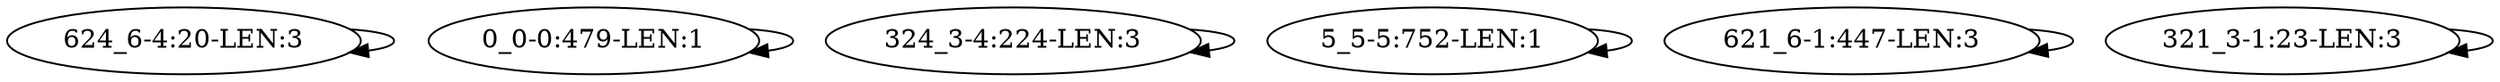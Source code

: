 digraph G {
    "624_6-4:20-LEN:3" -> "624_6-4:20-LEN:3";
    "0_0-0:479-LEN:1" -> "0_0-0:479-LEN:1";
    "324_3-4:224-LEN:3" -> "324_3-4:224-LEN:3";
    "5_5-5:752-LEN:1" -> "5_5-5:752-LEN:1";
    "621_6-1:447-LEN:3" -> "621_6-1:447-LEN:3";
    "321_3-1:23-LEN:3" -> "321_3-1:23-LEN:3";
}
